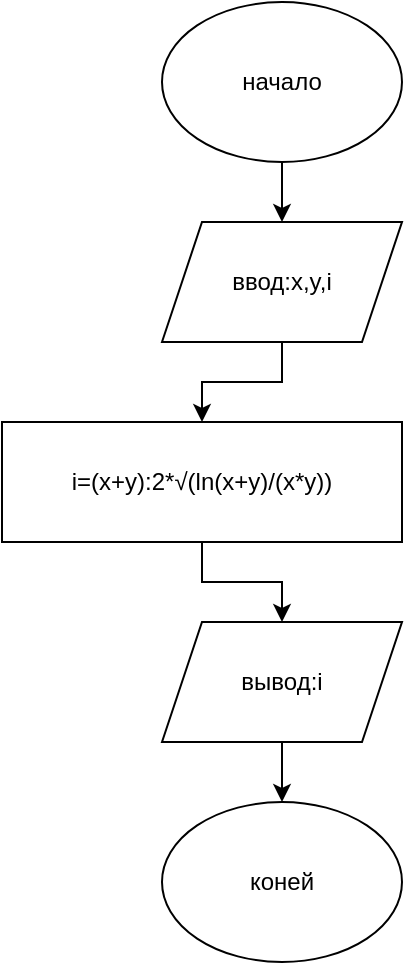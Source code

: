 <mxfile version="20.4.0" type="github">
  <diagram id="C5RBs43oDa-KdzZeNtuy" name="Page-1">
    <mxGraphModel dx="1421" dy="794" grid="1" gridSize="10" guides="1" tooltips="1" connect="1" arrows="1" fold="1" page="1" pageScale="1" pageWidth="827" pageHeight="1169" math="0" shadow="0">
      <root>
        <mxCell id="WIyWlLk6GJQsqaUBKTNV-0" />
        <mxCell id="WIyWlLk6GJQsqaUBKTNV-1" parent="WIyWlLk6GJQsqaUBKTNV-0" />
        <mxCell id="uZk0xhnY_ADTM3iIJit7-0" value="коней" style="ellipse;whiteSpace=wrap;html=1;" vertex="1" parent="WIyWlLk6GJQsqaUBKTNV-1">
          <mxGeometry x="330" y="430" width="120" height="80" as="geometry" />
        </mxCell>
        <mxCell id="uZk0xhnY_ADTM3iIJit7-7" value="" style="edgeStyle=orthogonalEdgeStyle;rounded=0;orthogonalLoop=1;jettySize=auto;html=1;" edge="1" parent="WIyWlLk6GJQsqaUBKTNV-1" source="uZk0xhnY_ADTM3iIJit7-1" target="uZk0xhnY_ADTM3iIJit7-6">
          <mxGeometry relative="1" as="geometry" />
        </mxCell>
        <mxCell id="uZk0xhnY_ADTM3iIJit7-1" value="начало" style="ellipse;whiteSpace=wrap;html=1;" vertex="1" parent="WIyWlLk6GJQsqaUBKTNV-1">
          <mxGeometry x="330" y="30" width="120" height="80" as="geometry" />
        </mxCell>
        <mxCell id="uZk0xhnY_ADTM3iIJit7-11" value="" style="edgeStyle=orthogonalEdgeStyle;rounded=0;orthogonalLoop=1;jettySize=auto;html=1;" edge="1" parent="WIyWlLk6GJQsqaUBKTNV-1" source="uZk0xhnY_ADTM3iIJit7-2" target="uZk0xhnY_ADTM3iIJit7-10">
          <mxGeometry relative="1" as="geometry" />
        </mxCell>
        <mxCell id="uZk0xhnY_ADTM3iIJit7-2" value="&lt;p class=&quot;MsoNormal&quot;&gt;i=(x+y):2*√(ln(x+y)/(x*y))&lt;/p&gt;" style="rounded=0;whiteSpace=wrap;html=1;" vertex="1" parent="WIyWlLk6GJQsqaUBKTNV-1">
          <mxGeometry x="250" y="240" width="200" height="60" as="geometry" />
        </mxCell>
        <mxCell id="uZk0xhnY_ADTM3iIJit7-8" value="" style="edgeStyle=orthogonalEdgeStyle;rounded=0;orthogonalLoop=1;jettySize=auto;html=1;" edge="1" parent="WIyWlLk6GJQsqaUBKTNV-1" source="uZk0xhnY_ADTM3iIJit7-6" target="uZk0xhnY_ADTM3iIJit7-2">
          <mxGeometry relative="1" as="geometry" />
        </mxCell>
        <mxCell id="uZk0xhnY_ADTM3iIJit7-6" value="ввод:x,y,i" style="shape=parallelogram;perimeter=parallelogramPerimeter;whiteSpace=wrap;html=1;fixedSize=1;" vertex="1" parent="WIyWlLk6GJQsqaUBKTNV-1">
          <mxGeometry x="330" y="140" width="120" height="60" as="geometry" />
        </mxCell>
        <mxCell id="uZk0xhnY_ADTM3iIJit7-12" value="" style="edgeStyle=orthogonalEdgeStyle;rounded=0;orthogonalLoop=1;jettySize=auto;html=1;" edge="1" parent="WIyWlLk6GJQsqaUBKTNV-1" source="uZk0xhnY_ADTM3iIJit7-10" target="uZk0xhnY_ADTM3iIJit7-0">
          <mxGeometry relative="1" as="geometry" />
        </mxCell>
        <mxCell id="uZk0xhnY_ADTM3iIJit7-10" value="вывод:i" style="shape=parallelogram;perimeter=parallelogramPerimeter;whiteSpace=wrap;html=1;fixedSize=1;" vertex="1" parent="WIyWlLk6GJQsqaUBKTNV-1">
          <mxGeometry x="330" y="340" width="120" height="60" as="geometry" />
        </mxCell>
      </root>
    </mxGraphModel>
  </diagram>
</mxfile>
